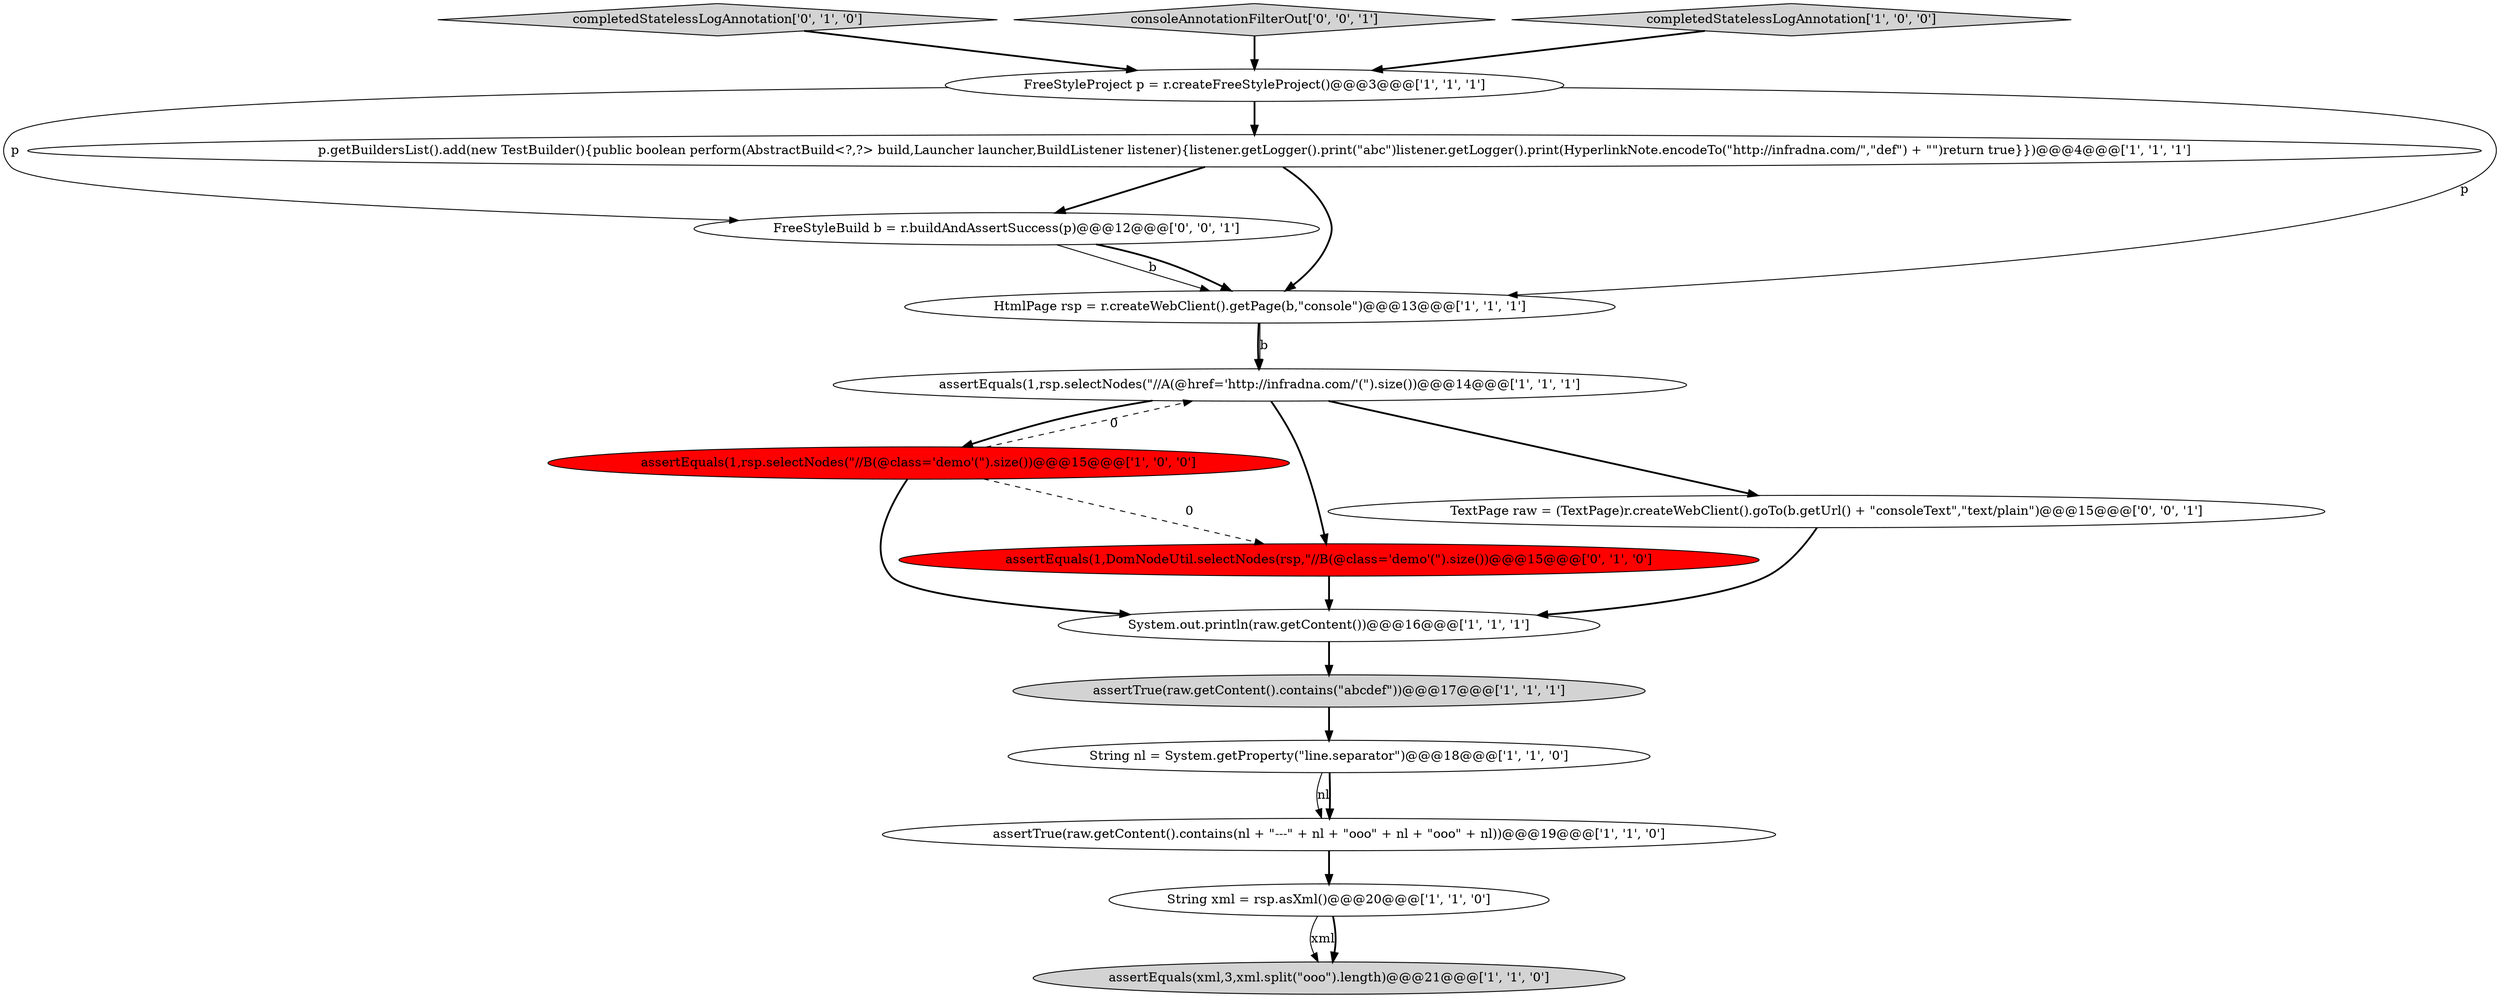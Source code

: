 digraph {
14 [style = filled, label = "FreeStyleBuild b = r.buildAndAssertSuccess(p)@@@12@@@['0', '0', '1']", fillcolor = white, shape = ellipse image = "AAA0AAABBB3BBB"];
1 [style = filled, label = "p.getBuildersList().add(new TestBuilder(){public boolean perform(AbstractBuild<?,?> build,Launcher launcher,BuildListener listener){listener.getLogger().print(\"abc\")listener.getLogger().print(HyperlinkNote.encodeTo(\"http://infradna.com/\",\"def\") + \"\")return true}})@@@4@@@['1', '1', '1']", fillcolor = white, shape = ellipse image = "AAA0AAABBB1BBB"];
2 [style = filled, label = "assertEquals(xml,3,xml.split(\"ooo\").length)@@@21@@@['1', '1', '0']", fillcolor = lightgray, shape = ellipse image = "AAA0AAABBB1BBB"];
12 [style = filled, label = "completedStatelessLogAnnotation['0', '1', '0']", fillcolor = lightgray, shape = diamond image = "AAA0AAABBB2BBB"];
15 [style = filled, label = "consoleAnnotationFilterOut['0', '0', '1']", fillcolor = lightgray, shape = diamond image = "AAA0AAABBB3BBB"];
8 [style = filled, label = "assertEquals(1,rsp.selectNodes(\"//A(@href='http://infradna.com/'(\").size())@@@14@@@['1', '1', '1']", fillcolor = white, shape = ellipse image = "AAA0AAABBB1BBB"];
4 [style = filled, label = "assertTrue(raw.getContent().contains(nl + \"---\" + nl + \"ooo\" + nl + \"ooo\" + nl))@@@19@@@['1', '1', '0']", fillcolor = white, shape = ellipse image = "AAA0AAABBB1BBB"];
3 [style = filled, label = "String xml = rsp.asXml()@@@20@@@['1', '1', '0']", fillcolor = white, shape = ellipse image = "AAA0AAABBB1BBB"];
6 [style = filled, label = "assertEquals(1,rsp.selectNodes(\"//B(@class='demo'(\").size())@@@15@@@['1', '0', '0']", fillcolor = red, shape = ellipse image = "AAA1AAABBB1BBB"];
13 [style = filled, label = "assertEquals(1,DomNodeUtil.selectNodes(rsp,\"//B(@class='demo'(\").size())@@@15@@@['0', '1', '0']", fillcolor = red, shape = ellipse image = "AAA1AAABBB2BBB"];
9 [style = filled, label = "assertTrue(raw.getContent().contains(\"abcdef\"))@@@17@@@['1', '1', '1']", fillcolor = lightgray, shape = ellipse image = "AAA0AAABBB1BBB"];
0 [style = filled, label = "System.out.println(raw.getContent())@@@16@@@['1', '1', '1']", fillcolor = white, shape = ellipse image = "AAA0AAABBB1BBB"];
7 [style = filled, label = "HtmlPage rsp = r.createWebClient().getPage(b,\"console\")@@@13@@@['1', '1', '1']", fillcolor = white, shape = ellipse image = "AAA0AAABBB1BBB"];
11 [style = filled, label = "FreeStyleProject p = r.createFreeStyleProject()@@@3@@@['1', '1', '1']", fillcolor = white, shape = ellipse image = "AAA0AAABBB1BBB"];
5 [style = filled, label = "String nl = System.getProperty(\"line.separator\")@@@18@@@['1', '1', '0']", fillcolor = white, shape = ellipse image = "AAA0AAABBB1BBB"];
16 [style = filled, label = "TextPage raw = (TextPage)r.createWebClient().goTo(b.getUrl() + \"consoleText\",\"text/plain\")@@@15@@@['0', '0', '1']", fillcolor = white, shape = ellipse image = "AAA0AAABBB3BBB"];
10 [style = filled, label = "completedStatelessLogAnnotation['1', '0', '0']", fillcolor = lightgray, shape = diamond image = "AAA0AAABBB1BBB"];
8->16 [style = bold, label=""];
4->3 [style = bold, label=""];
0->9 [style = bold, label=""];
16->0 [style = bold, label=""];
14->7 [style = solid, label="b"];
6->8 [style = dashed, label="0"];
11->1 [style = bold, label=""];
12->11 [style = bold, label=""];
8->6 [style = bold, label=""];
6->0 [style = bold, label=""];
3->2 [style = solid, label="xml"];
7->8 [style = bold, label=""];
7->8 [style = solid, label="b"];
1->7 [style = bold, label=""];
14->7 [style = bold, label=""];
6->13 [style = dashed, label="0"];
15->11 [style = bold, label=""];
3->2 [style = bold, label=""];
5->4 [style = solid, label="nl"];
5->4 [style = bold, label=""];
9->5 [style = bold, label=""];
1->14 [style = bold, label=""];
11->7 [style = solid, label="p"];
11->14 [style = solid, label="p"];
8->13 [style = bold, label=""];
13->0 [style = bold, label=""];
10->11 [style = bold, label=""];
}
